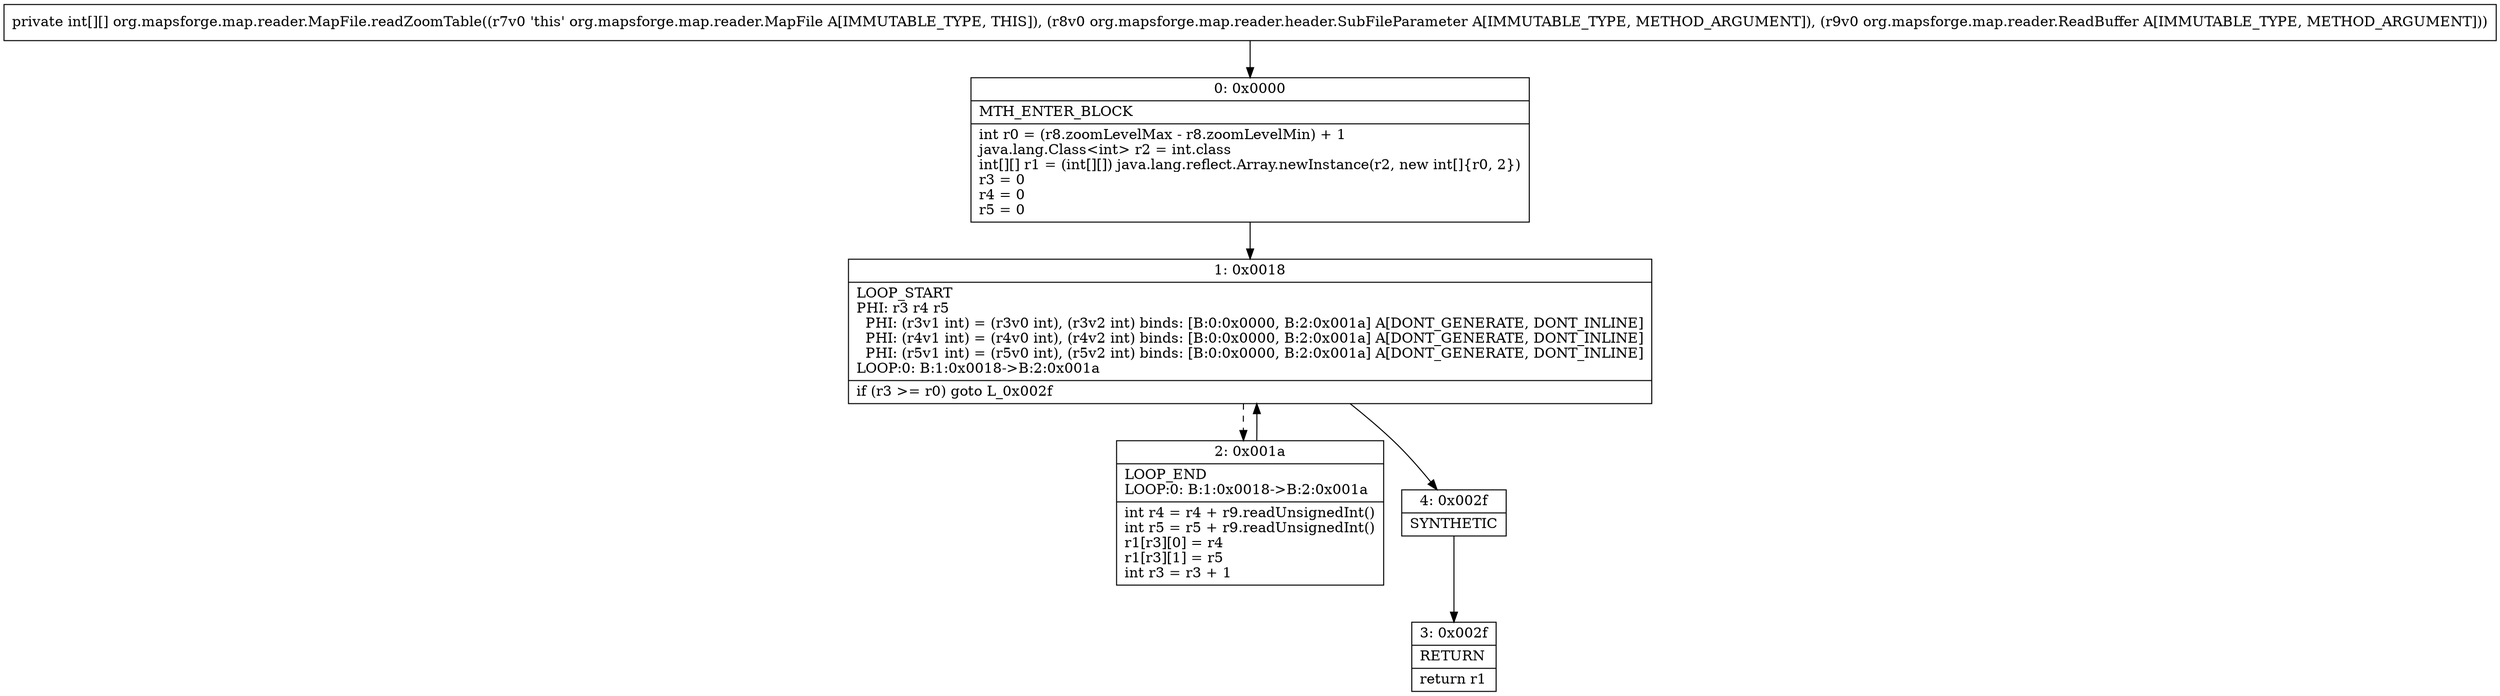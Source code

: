 digraph "CFG fororg.mapsforge.map.reader.MapFile.readZoomTable(Lorg\/mapsforge\/map\/reader\/header\/SubFileParameter;Lorg\/mapsforge\/map\/reader\/ReadBuffer;)[[I" {
Node_0 [shape=record,label="{0\:\ 0x0000|MTH_ENTER_BLOCK\l|int r0 = (r8.zoomLevelMax \- r8.zoomLevelMin) + 1\ljava.lang.Class\<int\> r2 = int.class\lint[][] r1 = (int[][]) java.lang.reflect.Array.newInstance(r2, new int[]\{r0, 2\})\lr3 = 0\lr4 = 0\lr5 = 0\l}"];
Node_1 [shape=record,label="{1\:\ 0x0018|LOOP_START\lPHI: r3 r4 r5 \l  PHI: (r3v1 int) = (r3v0 int), (r3v2 int) binds: [B:0:0x0000, B:2:0x001a] A[DONT_GENERATE, DONT_INLINE]\l  PHI: (r4v1 int) = (r4v0 int), (r4v2 int) binds: [B:0:0x0000, B:2:0x001a] A[DONT_GENERATE, DONT_INLINE]\l  PHI: (r5v1 int) = (r5v0 int), (r5v2 int) binds: [B:0:0x0000, B:2:0x001a] A[DONT_GENERATE, DONT_INLINE]\lLOOP:0: B:1:0x0018\-\>B:2:0x001a\l|if (r3 \>= r0) goto L_0x002f\l}"];
Node_2 [shape=record,label="{2\:\ 0x001a|LOOP_END\lLOOP:0: B:1:0x0018\-\>B:2:0x001a\l|int r4 = r4 + r9.readUnsignedInt()\lint r5 = r5 + r9.readUnsignedInt()\lr1[r3][0] = r4\lr1[r3][1] = r5\lint r3 = r3 + 1\l}"];
Node_3 [shape=record,label="{3\:\ 0x002f|RETURN\l|return r1\l}"];
Node_4 [shape=record,label="{4\:\ 0x002f|SYNTHETIC\l}"];
MethodNode[shape=record,label="{private int[][] org.mapsforge.map.reader.MapFile.readZoomTable((r7v0 'this' org.mapsforge.map.reader.MapFile A[IMMUTABLE_TYPE, THIS]), (r8v0 org.mapsforge.map.reader.header.SubFileParameter A[IMMUTABLE_TYPE, METHOD_ARGUMENT]), (r9v0 org.mapsforge.map.reader.ReadBuffer A[IMMUTABLE_TYPE, METHOD_ARGUMENT])) }"];
MethodNode -> Node_0;
Node_0 -> Node_1;
Node_1 -> Node_2[style=dashed];
Node_1 -> Node_4;
Node_2 -> Node_1;
Node_4 -> Node_3;
}

